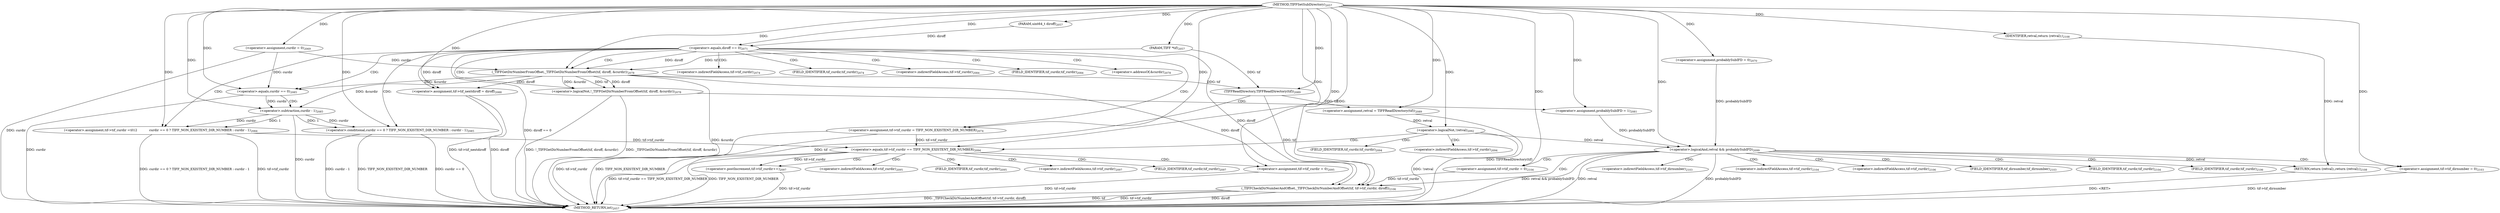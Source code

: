 digraph "TIFFSetSubDirectory" {  
"44731" [label = <(METHOD,TIFFSetSubDirectory)<SUB>2057</SUB>> ]
"44833" [label = <(METHOD_RETURN,int)<SUB>2057</SUB>> ]
"44732" [label = <(PARAM,TIFF *tif)<SUB>2057</SUB>> ]
"44733" [label = <(PARAM,uint64_t diroff)<SUB>2057</SUB>> ]
"44737" [label = <(&lt;operator&gt;.assignment,curdir = 0)<SUB>2069</SUB>> ]
"44741" [label = <(&lt;operator&gt;.assignment,probablySubIFD = 0)<SUB>2070</SUB>> ]
"44779" [label = <(&lt;operator&gt;.assignment,tif-&gt;tif_nextdiroff = diroff)<SUB>2088</SUB>> ]
"44784" [label = <(&lt;operator&gt;.assignment,retval = TIFFReadDirectory(tif))<SUB>2089</SUB>> ]
"44831" [label = <(RETURN,return (retval);,return (retval);)<SUB>2108</SUB>> ]
"44745" [label = <(&lt;operator&gt;.equals,diroff == 0)<SUB>2071</SUB>> ]
"44789" [label = <(&lt;operator&gt;.logicalNot,!retval)<SUB>2092</SUB>> ]
"44811" [label = <(&lt;operator&gt;.logicalAnd,retval &amp;&amp; probablySubIFD)<SUB>2099</SUB>> ]
"44832" [label = <(IDENTIFIER,retval,return (retval);)<SUB>2108</SUB>> ]
"44749" [label = <(&lt;operator&gt;.assignment,tif-&gt;tif_curdir = TIFF_NON_EXISTENT_DIR_NUMBER)<SUB>2074</SUB>> ]
"44786" [label = <(TIFFReadDirectory,TIFFReadDirectory(tif))<SUB>2089</SUB>> ]
"44815" [label = <(&lt;operator&gt;.assignment,tif-&gt;tif_dirnumber = 0)<SUB>2103</SUB>> ]
"44820" [label = <(&lt;operator&gt;.assignment,tif-&gt;tif_curdir = 0)<SUB>2104</SUB>> ]
"44825" [label = <(_TIFFCheckDirNumberAndOffset,_TIFFCheckDirNumberAndOffset(tif, tif-&gt;tif_curdir, diroff))<SUB>2106</SUB>> ]
"44767" [label = <(&lt;operator&gt;.assignment,tif-&gt;tif_curdir =\012            curdir == 0 ? TIFF_NON_EXISTENT_DIR_NUMBER : curdir - 1)<SUB>2084</SUB>> ]
"44793" [label = <(&lt;operator&gt;.equals,tif-&gt;tif_curdir == TIFF_NON_EXISTENT_DIR_NUMBER)<SUB>2094</SUB>> ]
"44757" [label = <(&lt;operator&gt;.logicalNot,!_TIFFGetDirNumberFromOffset(tif, diroff, &amp;curdir))<SUB>2078</SUB>> ]
"44799" [label = <(&lt;operator&gt;.assignment,tif-&gt;tif_curdir = 0)<SUB>2095</SUB>> ]
"44764" [label = <(&lt;operator&gt;.assignment,probablySubIFD = 1)<SUB>2081</SUB>> ]
"44771" [label = <(&lt;operator&gt;.conditional,curdir == 0 ? TIFF_NON_EXISTENT_DIR_NUMBER : curdir - 1)<SUB>2085</SUB>> ]
"44806" [label = <(&lt;operator&gt;.postIncrement,tif-&gt;tif_curdir++)<SUB>2097</SUB>> ]
"44758" [label = <(_TIFFGetDirNumberFromOffset,_TIFFGetDirNumberFromOffset(tif, diroff, &amp;curdir))<SUB>2078</SUB>> ]
"44772" [label = <(&lt;operator&gt;.equals,curdir == 0)<SUB>2085</SUB>> ]
"44776" [label = <(&lt;operator&gt;.subtraction,curdir - 1)<SUB>2085</SUB>> ]
"44750" [label = <(&lt;operator&gt;.indirectFieldAccess,tif-&gt;tif_curdir)<SUB>2074</SUB>> ]
"44816" [label = <(&lt;operator&gt;.indirectFieldAccess,tif-&gt;tif_dirnumber)<SUB>2103</SUB>> ]
"44821" [label = <(&lt;operator&gt;.indirectFieldAccess,tif-&gt;tif_curdir)<SUB>2104</SUB>> ]
"44827" [label = <(&lt;operator&gt;.indirectFieldAccess,tif-&gt;tif_curdir)<SUB>2106</SUB>> ]
"44752" [label = <(FIELD_IDENTIFIER,tif_curdir,tif_curdir)<SUB>2074</SUB>> ]
"44768" [label = <(&lt;operator&gt;.indirectFieldAccess,tif-&gt;tif_curdir)<SUB>2084</SUB>> ]
"44794" [label = <(&lt;operator&gt;.indirectFieldAccess,tif-&gt;tif_curdir)<SUB>2094</SUB>> ]
"44818" [label = <(FIELD_IDENTIFIER,tif_dirnumber,tif_dirnumber)<SUB>2103</SUB>> ]
"44823" [label = <(FIELD_IDENTIFIER,tif_curdir,tif_curdir)<SUB>2104</SUB>> ]
"44829" [label = <(FIELD_IDENTIFIER,tif_curdir,tif_curdir)<SUB>2106</SUB>> ]
"44770" [label = <(FIELD_IDENTIFIER,tif_curdir,tif_curdir)<SUB>2084</SUB>> ]
"44796" [label = <(FIELD_IDENTIFIER,tif_curdir,tif_curdir)<SUB>2094</SUB>> ]
"44800" [label = <(&lt;operator&gt;.indirectFieldAccess,tif-&gt;tif_curdir)<SUB>2095</SUB>> ]
"44761" [label = <(&lt;operator&gt;.addressOf,&amp;curdir)<SUB>2078</SUB>> ]
"44802" [label = <(FIELD_IDENTIFIER,tif_curdir,tif_curdir)<SUB>2095</SUB>> ]
"44807" [label = <(&lt;operator&gt;.indirectFieldAccess,tif-&gt;tif_curdir)<SUB>2097</SUB>> ]
"44809" [label = <(FIELD_IDENTIFIER,tif_curdir,tif_curdir)<SUB>2097</SUB>> ]
  "44831" -> "44833"  [ label = "DDG: &lt;RET&gt;"] 
  "44737" -> "44833"  [ label = "DDG: curdir"] 
  "44745" -> "44833"  [ label = "DDG: diroff == 0"] 
  "44758" -> "44833"  [ label = "DDG: &amp;curdir"] 
  "44757" -> "44833"  [ label = "DDG: _TIFFGetDirNumberFromOffset(tif, diroff, &amp;curdir)"] 
  "44757" -> "44833"  [ label = "DDG: !_TIFFGetDirNumberFromOffset(tif, diroff, &amp;curdir)"] 
  "44767" -> "44833"  [ label = "DDG: tif-&gt;tif_curdir"] 
  "44772" -> "44833"  [ label = "DDG: curdir"] 
  "44771" -> "44833"  [ label = "DDG: curdir == 0"] 
  "44776" -> "44833"  [ label = "DDG: curdir"] 
  "44771" -> "44833"  [ label = "DDG: curdir - 1"] 
  "44771" -> "44833"  [ label = "DDG: TIFF_NON_EXISTENT_DIR_NUMBER"] 
  "44767" -> "44833"  [ label = "DDG: curdir == 0 ? TIFF_NON_EXISTENT_DIR_NUMBER : curdir - 1"] 
  "44749" -> "44833"  [ label = "DDG: tif-&gt;tif_curdir"] 
  "44749" -> "44833"  [ label = "DDG: TIFF_NON_EXISTENT_DIR_NUMBER"] 
  "44779" -> "44833"  [ label = "DDG: tif-&gt;tif_nextdiroff"] 
  "44779" -> "44833"  [ label = "DDG: diroff"] 
  "44786" -> "44833"  [ label = "DDG: tif"] 
  "44784" -> "44833"  [ label = "DDG: TIFFReadDirectory(tif)"] 
  "44789" -> "44833"  [ label = "DDG: !retval"] 
  "44793" -> "44833"  [ label = "DDG: TIFF_NON_EXISTENT_DIR_NUMBER"] 
  "44793" -> "44833"  [ label = "DDG: tif-&gt;tif_curdir == TIFF_NON_EXISTENT_DIR_NUMBER"] 
  "44806" -> "44833"  [ label = "DDG: tif-&gt;tif_curdir"] 
  "44799" -> "44833"  [ label = "DDG: tif-&gt;tif_curdir"] 
  "44811" -> "44833"  [ label = "DDG: retval"] 
  "44811" -> "44833"  [ label = "DDG: probablySubIFD"] 
  "44811" -> "44833"  [ label = "DDG: retval &amp;&amp; probablySubIFD"] 
  "44815" -> "44833"  [ label = "DDG: tif-&gt;tif_dirnumber"] 
  "44825" -> "44833"  [ label = "DDG: tif"] 
  "44825" -> "44833"  [ label = "DDG: tif-&gt;tif_curdir"] 
  "44825" -> "44833"  [ label = "DDG: diroff"] 
  "44825" -> "44833"  [ label = "DDG: _TIFFCheckDirNumberAndOffset(tif, tif-&gt;tif_curdir, diroff)"] 
  "44731" -> "44732"  [ label = "DDG: "] 
  "44731" -> "44733"  [ label = "DDG: "] 
  "44731" -> "44737"  [ label = "DDG: "] 
  "44731" -> "44741"  [ label = "DDG: "] 
  "44745" -> "44779"  [ label = "DDG: diroff"] 
  "44758" -> "44779"  [ label = "DDG: diroff"] 
  "44731" -> "44779"  [ label = "DDG: "] 
  "44786" -> "44784"  [ label = "DDG: tif"] 
  "44832" -> "44831"  [ label = "DDG: retval"] 
  "44811" -> "44831"  [ label = "DDG: retval"] 
  "44731" -> "44784"  [ label = "DDG: "] 
  "44731" -> "44832"  [ label = "DDG: "] 
  "44733" -> "44745"  [ label = "DDG: diroff"] 
  "44731" -> "44745"  [ label = "DDG: "] 
  "44731" -> "44749"  [ label = "DDG: "] 
  "44758" -> "44786"  [ label = "DDG: tif"] 
  "44732" -> "44786"  [ label = "DDG: tif"] 
  "44731" -> "44786"  [ label = "DDG: "] 
  "44784" -> "44789"  [ label = "DDG: retval"] 
  "44731" -> "44789"  [ label = "DDG: "] 
  "44789" -> "44811"  [ label = "DDG: retval"] 
  "44731" -> "44811"  [ label = "DDG: "] 
  "44741" -> "44811"  [ label = "DDG: probablySubIFD"] 
  "44764" -> "44811"  [ label = "DDG: probablySubIFD"] 
  "44731" -> "44815"  [ label = "DDG: "] 
  "44731" -> "44820"  [ label = "DDG: "] 
  "44731" -> "44767"  [ label = "DDG: "] 
  "44776" -> "44767"  [ label = "DDG: curdir"] 
  "44776" -> "44767"  [ label = "DDG: 1"] 
  "44786" -> "44825"  [ label = "DDG: tif"] 
  "44731" -> "44825"  [ label = "DDG: "] 
  "44820" -> "44825"  [ label = "DDG: tif-&gt;tif_curdir"] 
  "44745" -> "44825"  [ label = "DDG: diroff"] 
  "44758" -> "44825"  [ label = "DDG: diroff"] 
  "44767" -> "44793"  [ label = "DDG: tif-&gt;tif_curdir"] 
  "44749" -> "44793"  [ label = "DDG: tif-&gt;tif_curdir"] 
  "44731" -> "44793"  [ label = "DDG: "] 
  "44731" -> "44799"  [ label = "DDG: "] 
  "44758" -> "44757"  [ label = "DDG: tif"] 
  "44758" -> "44757"  [ label = "DDG: diroff"] 
  "44758" -> "44757"  [ label = "DDG: &amp;curdir"] 
  "44731" -> "44764"  [ label = "DDG: "] 
  "44731" -> "44771"  [ label = "DDG: "] 
  "44776" -> "44771"  [ label = "DDG: curdir"] 
  "44776" -> "44771"  [ label = "DDG: 1"] 
  "44732" -> "44758"  [ label = "DDG: tif"] 
  "44731" -> "44758"  [ label = "DDG: "] 
  "44745" -> "44758"  [ label = "DDG: diroff"] 
  "44737" -> "44758"  [ label = "DDG: curdir"] 
  "44737" -> "44772"  [ label = "DDG: curdir"] 
  "44758" -> "44772"  [ label = "DDG: &amp;curdir"] 
  "44731" -> "44772"  [ label = "DDG: "] 
  "44758" -> "44776"  [ label = "DDG: &amp;curdir"] 
  "44772" -> "44776"  [ label = "DDG: curdir"] 
  "44731" -> "44776"  [ label = "DDG: "] 
  "44793" -> "44806"  [ label = "DDG: tif-&gt;tif_curdir"] 
  "44745" -> "44757"  [ label = "CDG: "] 
  "44745" -> "44767"  [ label = "CDG: "] 
  "44745" -> "44750"  [ label = "CDG: "] 
  "44745" -> "44768"  [ label = "CDG: "] 
  "44745" -> "44752"  [ label = "CDG: "] 
  "44745" -> "44761"  [ label = "CDG: "] 
  "44745" -> "44758"  [ label = "CDG: "] 
  "44745" -> "44771"  [ label = "CDG: "] 
  "44745" -> "44772"  [ label = "CDG: "] 
  "44745" -> "44770"  [ label = "CDG: "] 
  "44745" -> "44749"  [ label = "CDG: "] 
  "44789" -> "44793"  [ label = "CDG: "] 
  "44789" -> "44796"  [ label = "CDG: "] 
  "44789" -> "44794"  [ label = "CDG: "] 
  "44811" -> "44821"  [ label = "CDG: "] 
  "44811" -> "44823"  [ label = "CDG: "] 
  "44811" -> "44825"  [ label = "CDG: "] 
  "44811" -> "44820"  [ label = "CDG: "] 
  "44811" -> "44816"  [ label = "CDG: "] 
  "44811" -> "44818"  [ label = "CDG: "] 
  "44811" -> "44827"  [ label = "CDG: "] 
  "44811" -> "44829"  [ label = "CDG: "] 
  "44811" -> "44815"  [ label = "CDG: "] 
  "44793" -> "44802"  [ label = "CDG: "] 
  "44793" -> "44809"  [ label = "CDG: "] 
  "44793" -> "44800"  [ label = "CDG: "] 
  "44793" -> "44807"  [ label = "CDG: "] 
  "44793" -> "44799"  [ label = "CDG: "] 
  "44793" -> "44806"  [ label = "CDG: "] 
  "44757" -> "44764"  [ label = "CDG: "] 
  "44772" -> "44776"  [ label = "CDG: "] 
}
